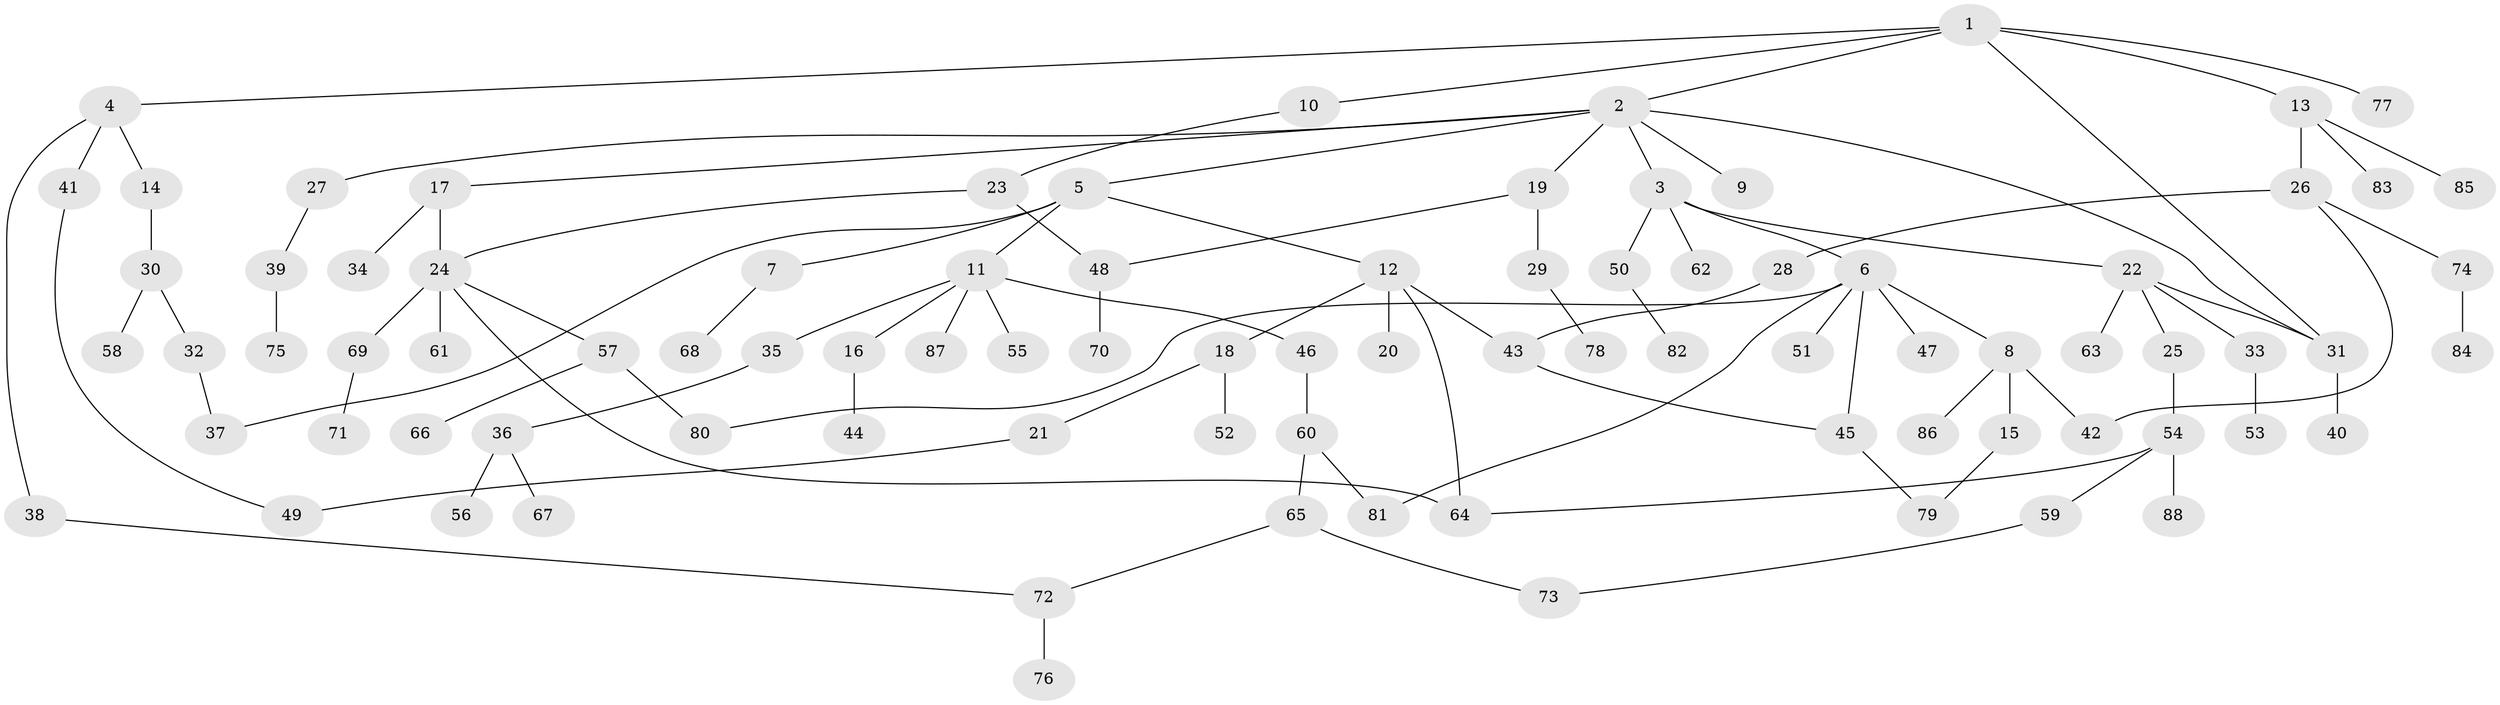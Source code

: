 // Generated by graph-tools (version 1.1) at 2025/25/03/09/25 03:25:28]
// undirected, 88 vertices, 103 edges
graph export_dot {
graph [start="1"]
  node [color=gray90,style=filled];
  1;
  2;
  3;
  4;
  5;
  6;
  7;
  8;
  9;
  10;
  11;
  12;
  13;
  14;
  15;
  16;
  17;
  18;
  19;
  20;
  21;
  22;
  23;
  24;
  25;
  26;
  27;
  28;
  29;
  30;
  31;
  32;
  33;
  34;
  35;
  36;
  37;
  38;
  39;
  40;
  41;
  42;
  43;
  44;
  45;
  46;
  47;
  48;
  49;
  50;
  51;
  52;
  53;
  54;
  55;
  56;
  57;
  58;
  59;
  60;
  61;
  62;
  63;
  64;
  65;
  66;
  67;
  68;
  69;
  70;
  71;
  72;
  73;
  74;
  75;
  76;
  77;
  78;
  79;
  80;
  81;
  82;
  83;
  84;
  85;
  86;
  87;
  88;
  1 -- 2;
  1 -- 4;
  1 -- 10;
  1 -- 13;
  1 -- 77;
  1 -- 31;
  2 -- 3;
  2 -- 5;
  2 -- 9;
  2 -- 17;
  2 -- 19;
  2 -- 27;
  2 -- 31;
  3 -- 6;
  3 -- 22;
  3 -- 50;
  3 -- 62;
  4 -- 14;
  4 -- 38;
  4 -- 41;
  5 -- 7;
  5 -- 11;
  5 -- 12;
  5 -- 37;
  6 -- 8;
  6 -- 45;
  6 -- 47;
  6 -- 51;
  6 -- 80;
  6 -- 81;
  7 -- 68;
  8 -- 15;
  8 -- 86;
  8 -- 42;
  10 -- 23;
  11 -- 16;
  11 -- 35;
  11 -- 46;
  11 -- 55;
  11 -- 87;
  12 -- 18;
  12 -- 20;
  12 -- 43;
  12 -- 64;
  13 -- 26;
  13 -- 83;
  13 -- 85;
  14 -- 30;
  15 -- 79;
  16 -- 44;
  17 -- 34;
  17 -- 24;
  18 -- 21;
  18 -- 52;
  19 -- 29;
  19 -- 48;
  21 -- 49;
  22 -- 25;
  22 -- 33;
  22 -- 63;
  22 -- 31;
  23 -- 24;
  23 -- 48;
  24 -- 57;
  24 -- 61;
  24 -- 64;
  24 -- 69;
  25 -- 54;
  26 -- 28;
  26 -- 42;
  26 -- 74;
  27 -- 39;
  28 -- 43;
  29 -- 78;
  30 -- 32;
  30 -- 58;
  31 -- 40;
  32 -- 37;
  33 -- 53;
  35 -- 36;
  36 -- 56;
  36 -- 67;
  38 -- 72;
  39 -- 75;
  41 -- 49;
  43 -- 45;
  45 -- 79;
  46 -- 60;
  48 -- 70;
  50 -- 82;
  54 -- 59;
  54 -- 88;
  54 -- 64;
  57 -- 66;
  57 -- 80;
  59 -- 73;
  60 -- 65;
  60 -- 81;
  65 -- 73;
  65 -- 72;
  69 -- 71;
  72 -- 76;
  74 -- 84;
}
